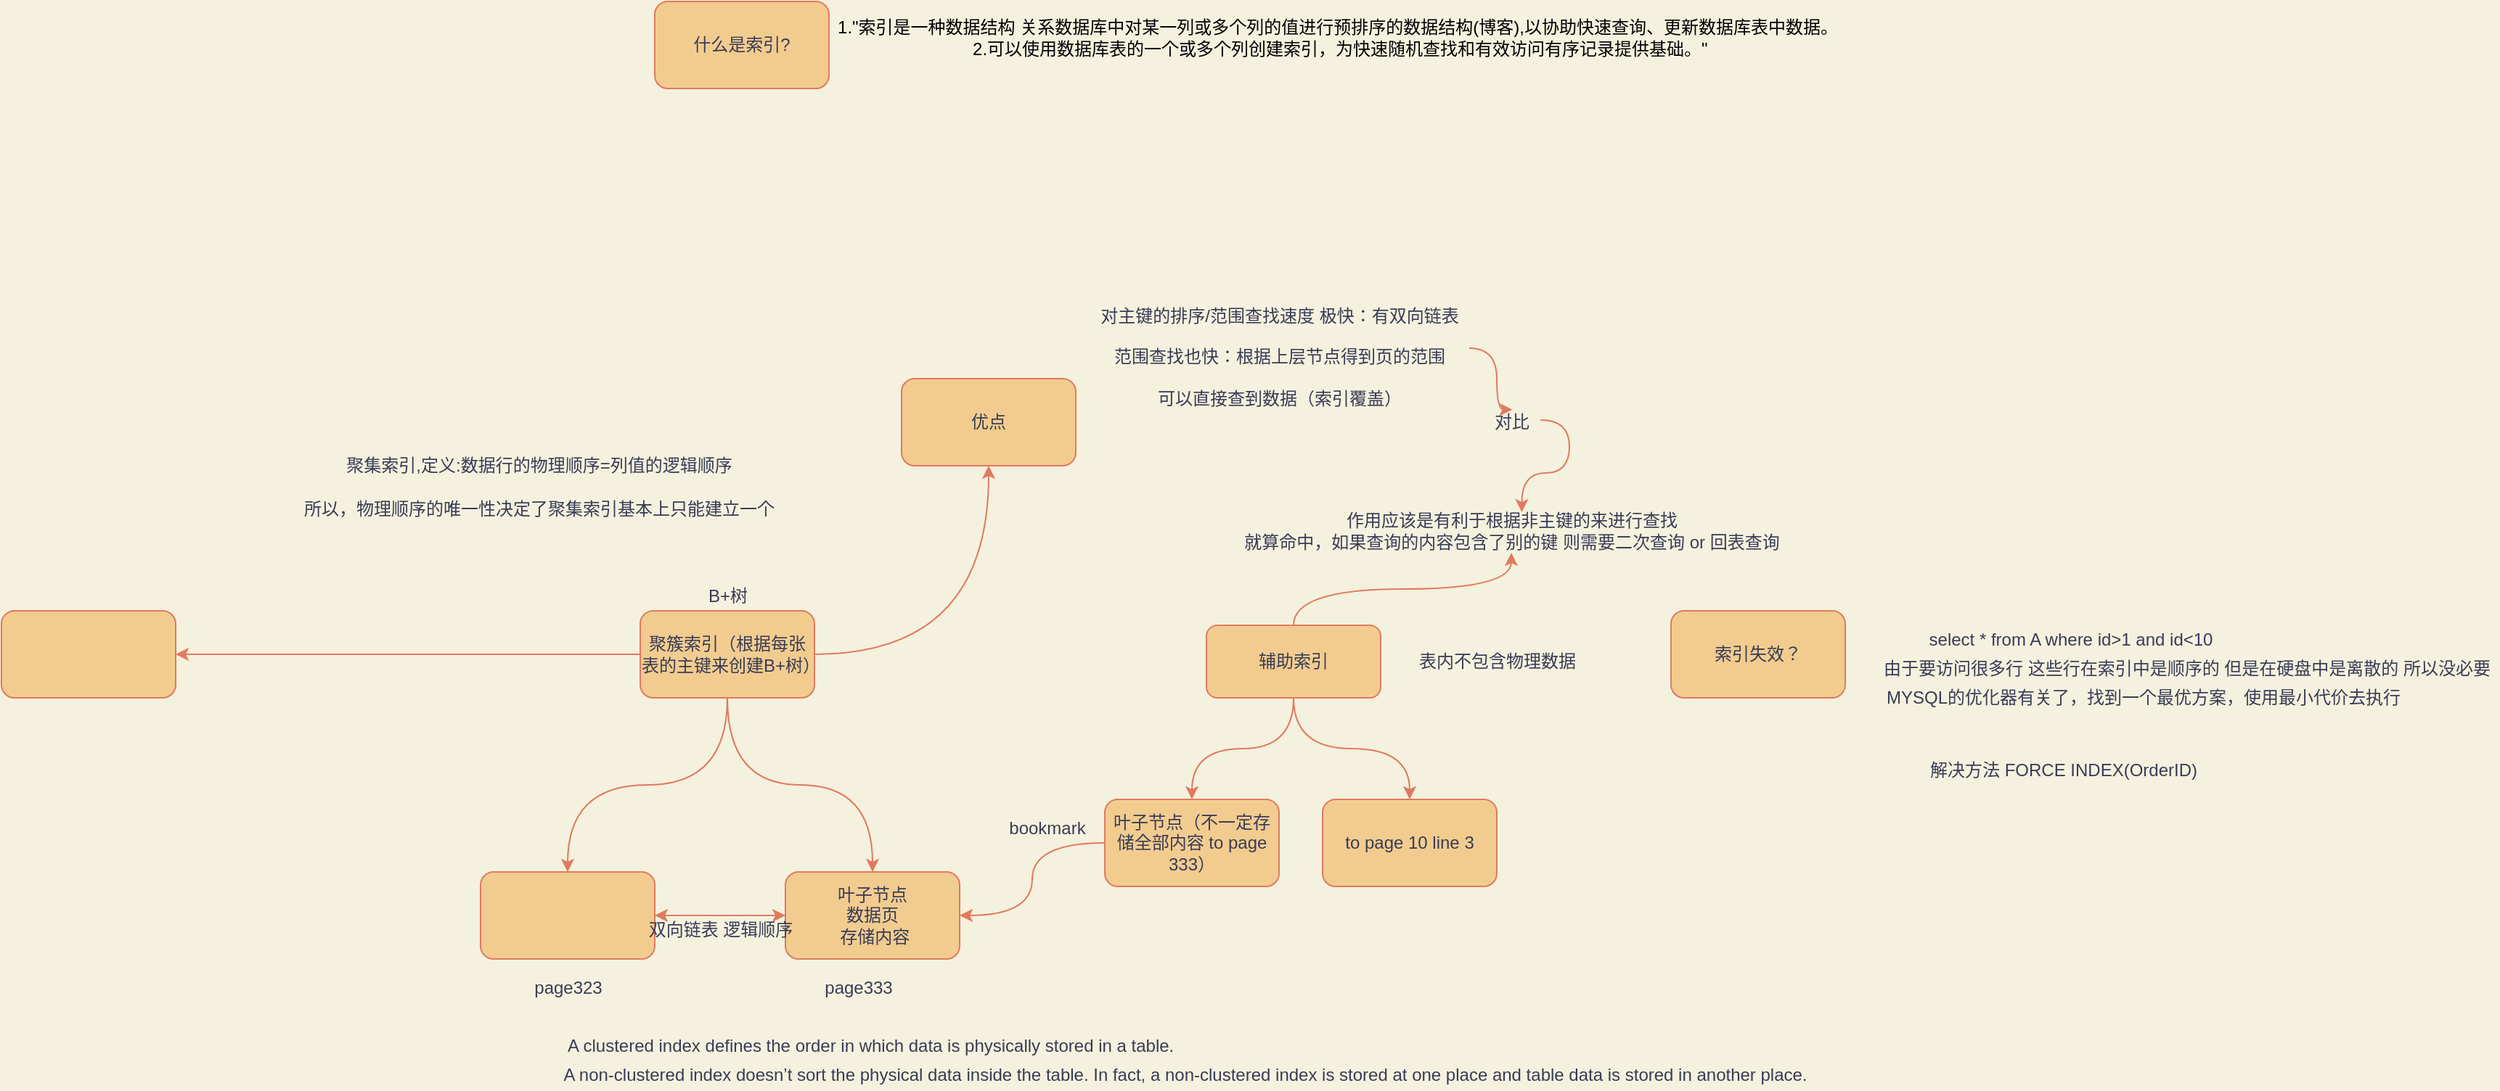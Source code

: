 <mxfile version="13.7.9" type="device" pages="2"><diagram id="JRkVe0I8rKVUmKoNJj9f" name="索引原理"><mxGraphModel dx="1086" dy="806" grid="1" gridSize="10" guides="1" tooltips="1" connect="1" arrows="1" fold="1" page="1" pageScale="1" pageWidth="3300" pageHeight="4681" background="#F4F1DE" math="0" shadow="0"><root><mxCell id="0"/><mxCell id="1" parent="0"/><mxCell id="jzkqRKttKyr5pKPGGSOs-72" style="edgeStyle=orthogonalEdgeStyle;sketch=0;orthogonalLoop=1;jettySize=auto;html=1;strokeColor=#E07A5F;fillColor=#F2CC8F;fontColor=#393C56;labelBackgroundColor=#F4F1DE;curved=1;" parent="1" source="jzkqRKttKyr5pKPGGSOs-74" target="jzkqRKttKyr5pKPGGSOs-75" edge="1"><mxGeometry relative="1" as="geometry"><mxPoint x="1080" y="1400" as="targetPoint"/></mxGeometry></mxCell><mxCell id="jzkqRKttKyr5pKPGGSOs-73" value="" style="edgeStyle=orthogonalEdgeStyle;sketch=0;orthogonalLoop=1;jettySize=auto;html=1;strokeColor=#E07A5F;fillColor=#F2CC8F;fontColor=#393C56;labelBackgroundColor=#F4F1DE;curved=1;" parent="1" source="jzkqRKttKyr5pKPGGSOs-74" target="jzkqRKttKyr5pKPGGSOs-76" edge="1"><mxGeometry relative="1" as="geometry"/></mxCell><mxCell id="8t7VxWJ4QBltc_ICO2pC-2" value="" style="edgeStyle=orthogonalEdgeStyle;sketch=0;orthogonalLoop=1;jettySize=auto;html=1;strokeColor=#E07A5F;fillColor=#F2CC8F;fontColor=#393C56;labelBackgroundColor=#F4F1DE;curved=1;" parent="1" source="jzkqRKttKyr5pKPGGSOs-74" target="8t7VxWJ4QBltc_ICO2pC-1" edge="1"><mxGeometry relative="1" as="geometry"/></mxCell><mxCell id="3ecQlRfSCBgN-iPT4ZTF-2" value="" style="edgeStyle=orthogonalEdgeStyle;orthogonalLoop=1;jettySize=auto;html=1;labelBackgroundColor=#F4F1DE;strokeColor=#E07A5F;fontColor=#393C56;curved=1;" parent="1" source="jzkqRKttKyr5pKPGGSOs-74" target="3ecQlRfSCBgN-iPT4ZTF-1" edge="1"><mxGeometry relative="1" as="geometry"/></mxCell><mxCell id="jzkqRKttKyr5pKPGGSOs-74" value="聚簇索引（根据每张表的主键来创建B+树）" style="whiteSpace=wrap;html=1;sketch=0;strokeColor=#E07A5F;fillColor=#F2CC8F;fontColor=#393C56;rounded=1;" parent="1" vertex="1"><mxGeometry x="1170" y="1240" width="120" height="60" as="geometry"/></mxCell><mxCell id="8t7VxWJ4QBltc_ICO2pC-3" style="edgeStyle=orthogonalEdgeStyle;sketch=0;orthogonalLoop=1;jettySize=auto;html=1;strokeColor=#E07A5F;fillColor=#F2CC8F;fontColor=#393C56;labelBackgroundColor=#F4F1DE;curved=1;" parent="1" source="jzkqRKttKyr5pKPGGSOs-75" target="jzkqRKttKyr5pKPGGSOs-76" edge="1"><mxGeometry relative="1" as="geometry"/></mxCell><mxCell id="jzkqRKttKyr5pKPGGSOs-75" value="" style="whiteSpace=wrap;html=1;sketch=0;strokeColor=#E07A5F;fillColor=#F2CC8F;fontColor=#393C56;rounded=1;" parent="1" vertex="1"><mxGeometry x="1060" y="1420" width="120" height="60" as="geometry"/></mxCell><mxCell id="8t7VxWJ4QBltc_ICO2pC-4" style="edgeStyle=orthogonalEdgeStyle;sketch=0;orthogonalLoop=1;jettySize=auto;html=1;strokeColor=#E07A5F;fillColor=#F2CC8F;fontColor=#393C56;labelBackgroundColor=#F4F1DE;curved=1;" parent="1" source="jzkqRKttKyr5pKPGGSOs-76" edge="1"><mxGeometry relative="1" as="geometry"><mxPoint x="1180" y="1450" as="targetPoint"/></mxGeometry></mxCell><mxCell id="jzkqRKttKyr5pKPGGSOs-76" value="叶子节点&lt;br&gt;数据页&lt;br&gt;&amp;nbsp;存储内容" style="whiteSpace=wrap;html=1;sketch=0;strokeColor=#E07A5F;fillColor=#F2CC8F;fontColor=#393C56;rounded=1;" parent="1" vertex="1"><mxGeometry x="1270" y="1420" width="120" height="60" as="geometry"/></mxCell><mxCell id="jzkqRKttKyr5pKPGGSOs-77" value="B+树" style="text;html=1;align=center;verticalAlign=middle;resizable=0;points=[];autosize=1;fontColor=#393C56;rounded=1;" parent="1" vertex="1"><mxGeometry x="1210" y="1220" width="40" height="20" as="geometry"/></mxCell><mxCell id="jzkqRKttKyr5pKPGGSOs-78" value="" style="edgeStyle=orthogonalEdgeStyle;sketch=0;orthogonalLoop=1;jettySize=auto;html=1;strokeColor=#E07A5F;fillColor=#F2CC8F;fontColor=#393C56;labelBackgroundColor=#F4F1DE;curved=1;" parent="1" source="jzkqRKttKyr5pKPGGSOs-80" target="jzkqRKttKyr5pKPGGSOs-82" edge="1"><mxGeometry relative="1" as="geometry"/></mxCell><mxCell id="jzkqRKttKyr5pKPGGSOs-79" value="" style="edgeStyle=orthogonalEdgeStyle;sketch=0;orthogonalLoop=1;jettySize=auto;html=1;strokeColor=#E07A5F;fillColor=#F2CC8F;fontColor=#393C56;labelBackgroundColor=#F4F1DE;curved=1;" parent="1" source="jzkqRKttKyr5pKPGGSOs-80" target="jzkqRKttKyr5pKPGGSOs-83" edge="1"><mxGeometry relative="1" as="geometry"/></mxCell><mxCell id="3ecQlRfSCBgN-iPT4ZTF-13" style="edgeStyle=orthogonalEdgeStyle;curved=1;rounded=1;sketch=0;orthogonalLoop=1;jettySize=auto;html=1;strokeColor=#E07A5F;fillColor=#F2CC8F;fontColor=#393C56;" parent="1" source="jzkqRKttKyr5pKPGGSOs-80" target="jzkqRKttKyr5pKPGGSOs-84" edge="1"><mxGeometry relative="1" as="geometry"/></mxCell><mxCell id="jzkqRKttKyr5pKPGGSOs-80" value="辅助索引" style="whiteSpace=wrap;html=1;sketch=0;strokeColor=#E07A5F;fillColor=#F2CC8F;fontColor=#393C56;rounded=1;" parent="1" vertex="1"><mxGeometry x="1560" y="1250" width="120" height="50" as="geometry"/></mxCell><mxCell id="jzkqRKttKyr5pKPGGSOs-81" style="edgeStyle=orthogonalEdgeStyle;sketch=0;orthogonalLoop=1;jettySize=auto;html=1;entryX=1;entryY=0.5;entryDx=0;entryDy=0;strokeColor=#E07A5F;fillColor=#F2CC8F;fontColor=#393C56;labelBackgroundColor=#F4F1DE;curved=1;" parent="1" source="jzkqRKttKyr5pKPGGSOs-82" target="jzkqRKttKyr5pKPGGSOs-76" edge="1"><mxGeometry relative="1" as="geometry"/></mxCell><mxCell id="jzkqRKttKyr5pKPGGSOs-82" value="叶子节点（不一定存储全部内容 to page 333）" style="whiteSpace=wrap;html=1;sketch=0;strokeColor=#E07A5F;fillColor=#F2CC8F;fontColor=#393C56;rounded=1;" parent="1" vertex="1"><mxGeometry x="1490" y="1370" width="120" height="60" as="geometry"/></mxCell><mxCell id="jzkqRKttKyr5pKPGGSOs-83" value="to page 10 line 3" style="whiteSpace=wrap;html=1;sketch=0;strokeColor=#E07A5F;fillColor=#F2CC8F;fontColor=#393C56;rounded=1;" parent="1" vertex="1"><mxGeometry x="1640" y="1370" width="120" height="60" as="geometry"/></mxCell><mxCell id="jzkqRKttKyr5pKPGGSOs-84" value="作用应该是有利于根据非主键的来进行查找&lt;br&gt;就算命中，如果查询的内容包含了别的键 则需要二次查询 or 回表查询" style="text;html=1;align=center;verticalAlign=middle;resizable=0;points=[];autosize=1;fontColor=#393C56;rounded=1;" parent="1" vertex="1"><mxGeometry x="1580" y="1170" width="380" height="30" as="geometry"/></mxCell><mxCell id="8t7VxWJ4QBltc_ICO2pC-1" value="优点" style="whiteSpace=wrap;html=1;fontColor=#393C56;strokeColor=#E07A5F;fillColor=#F2CC8F;sketch=0;rounded=1;" parent="1" vertex="1"><mxGeometry x="1350" y="1080" width="120" height="60" as="geometry"/></mxCell><mxCell id="8t7VxWJ4QBltc_ICO2pC-5" value="双向链表 逻辑顺序" style="text;html=1;align=center;verticalAlign=middle;resizable=0;points=[];autosize=1;fontColor=#393C56;rounded=1;" parent="1" vertex="1"><mxGeometry x="1170" y="1450" width="110" height="20" as="geometry"/></mxCell><mxCell id="3ecQlRfSCBgN-iPT4ZTF-15" style="edgeStyle=orthogonalEdgeStyle;curved=1;rounded=1;sketch=0;orthogonalLoop=1;jettySize=auto;html=1;entryX=0.519;entryY=0.067;entryDx=0;entryDy=0;entryPerimeter=0;strokeColor=#E07A5F;fillColor=#F2CC8F;fontColor=#393C56;exitX=1.004;exitY=0.425;exitDx=0;exitDy=0;exitPerimeter=0;" parent="1" source="3ecQlRfSCBgN-iPT4ZTF-16" target="jzkqRKttKyr5pKPGGSOs-84" edge="1"><mxGeometry relative="1" as="geometry"/></mxCell><mxCell id="8t7VxWJ4QBltc_ICO2pC-6" value="对主键的排序/范围查找速度 极快：有双向链表&lt;br&gt;&lt;br&gt;范围查找也快：根据上层节点得到页的范围&lt;br&gt;&lt;br&gt;可以直接查到数据（索引覆盖）" style="text;html=1;align=center;verticalAlign=middle;resizable=0;points=[];autosize=1;fontColor=#393C56;rounded=1;" parent="1" vertex="1"><mxGeometry x="1480" y="1025" width="260" height="80" as="geometry"/></mxCell><mxCell id="8t7VxWJ4QBltc_ICO2pC-7" value="bookmark" style="text;html=1;align=center;verticalAlign=middle;resizable=0;points=[];autosize=1;fontColor=#393C56;rounded=1;" parent="1" vertex="1"><mxGeometry x="1415" y="1380" width="70" height="20" as="geometry"/></mxCell><mxCell id="8t7VxWJ4QBltc_ICO2pC-8" value="索引失效？" style="whiteSpace=wrap;html=1;sketch=0;strokeColor=#E07A5F;fillColor=#F2CC8F;fontColor=#393C56;rounded=1;" parent="1" vertex="1"><mxGeometry x="1880" y="1240" width="120" height="60" as="geometry"/></mxCell><mxCell id="8t7VxWJ4QBltc_ICO2pC-9" value="select * from A where id&amp;gt;1 and id&amp;lt;10" style="text;html=1;align=center;verticalAlign=middle;resizable=0;points=[];autosize=1;fontColor=#393C56;rounded=1;" parent="1" vertex="1"><mxGeometry x="2050" y="1250" width="210" height="20" as="geometry"/></mxCell><mxCell id="8t7VxWJ4QBltc_ICO2pC-10" value="由于要访问很多行 这些行在索引中是顺序的 但是在硬盘中是离散的 所以没必要" style="text;html=1;align=center;verticalAlign=middle;resizable=0;points=[];autosize=1;fontColor=#393C56;rounded=1;" parent="1" vertex="1"><mxGeometry x="2020" y="1270" width="430" height="20" as="geometry"/></mxCell><mxCell id="8t7VxWJ4QBltc_ICO2pC-11" value="解决方法 FORCE INDEX(OrderID)" style="text;html=1;align=center;verticalAlign=middle;resizable=0;points=[];autosize=1;fontColor=#393C56;rounded=1;" parent="1" vertex="1"><mxGeometry x="2050" y="1340" width="200" height="20" as="geometry"/></mxCell><mxCell id="8t7VxWJ4QBltc_ICO2pC-12" value="MYSQL的优化器有关了，找到一个最优方案，使用最小代价去执行" style="text;html=1;align=center;verticalAlign=middle;resizable=0;points=[];autosize=1;fontColor=#393C56;rounded=1;" parent="1" vertex="1"><mxGeometry x="2020" y="1290" width="370" height="20" as="geometry"/></mxCell><mxCell id="3ecQlRfSCBgN-iPT4ZTF-1" value="" style="whiteSpace=wrap;html=1;fontColor=#393C56;strokeColor=#E07A5F;fillColor=#F2CC8F;sketch=0;rounded=1;" parent="1" vertex="1"><mxGeometry x="730" y="1240" width="120" height="60" as="geometry"/></mxCell><mxCell id="3ecQlRfSCBgN-iPT4ZTF-3" value="聚集索引,定义:数据行的物理顺序=列值的逻辑顺序" style="text;html=1;align=center;verticalAlign=middle;resizable=0;points=[];autosize=1;fontColor=#393C56;rounded=1;" parent="1" vertex="1"><mxGeometry x="960" y="1130" width="280" height="20" as="geometry"/></mxCell><mxCell id="3ecQlRfSCBgN-iPT4ZTF-4" value="所以，物理顺序的唯一性决定了聚集索引基本上只能建立一个" style="text;html=1;align=center;verticalAlign=middle;resizable=0;points=[];autosize=1;fontColor=#393C56;rounded=1;" parent="1" vertex="1"><mxGeometry x="930" y="1160" width="340" height="20" as="geometry"/></mxCell><mxCell id="3ecQlRfSCBgN-iPT4ZTF-5" value="page333" style="text;html=1;align=center;verticalAlign=middle;resizable=0;points=[];autosize=1;fontColor=#393C56;rounded=1;" parent="1" vertex="1"><mxGeometry x="1290" y="1490" width="60" height="20" as="geometry"/></mxCell><mxCell id="3ecQlRfSCBgN-iPT4ZTF-6" value="page323" style="text;html=1;align=center;verticalAlign=middle;resizable=0;points=[];autosize=1;fontColor=#393C56;rounded=1;" parent="1" vertex="1"><mxGeometry x="1090" y="1490" width="60" height="20" as="geometry"/></mxCell><mxCell id="3ecQlRfSCBgN-iPT4ZTF-16" value="对比" style="text;html=1;align=center;verticalAlign=middle;resizable=0;points=[];autosize=1;fontColor=#393C56;" parent="1" vertex="1"><mxGeometry x="1750" y="1100" width="40" height="20" as="geometry"/></mxCell><mxCell id="3ecQlRfSCBgN-iPT4ZTF-17" style="edgeStyle=orthogonalEdgeStyle;curved=1;rounded=1;sketch=0;orthogonalLoop=1;jettySize=auto;html=1;entryX=0.519;entryY=0.067;entryDx=0;entryDy=0;entryPerimeter=0;strokeColor=#E07A5F;fillColor=#F2CC8F;fontColor=#393C56;exitX=1.004;exitY=0.425;exitDx=0;exitDy=0;exitPerimeter=0;" parent="1" source="8t7VxWJ4QBltc_ICO2pC-6" target="3ecQlRfSCBgN-iPT4ZTF-16" edge="1"><mxGeometry relative="1" as="geometry"><mxPoint x="1741.04" y="1059" as="sourcePoint"/><mxPoint x="1780.89" y="1162.01" as="targetPoint"/></mxGeometry></mxCell><mxCell id="3ecQlRfSCBgN-iPT4ZTF-18" value="A non-clustered index doesn’t sort the physical data inside the table. In fact, a non-clustered index is stored at one place and table data is stored in another place." style="text;html=1;align=center;verticalAlign=middle;resizable=0;points=[];autosize=1;fontColor=#393C56;" parent="1" vertex="1"><mxGeometry x="1110" y="1550" width="870" height="20" as="geometry"/></mxCell><mxCell id="3ecQlRfSCBgN-iPT4ZTF-19" value="A clustered index defines the order in which data is physically stored in a table.&amp;nbsp;" style="text;html=1;align=center;verticalAlign=middle;resizable=0;points=[];autosize=1;fontColor=#393C56;" parent="1" vertex="1"><mxGeometry x="1110" y="1530" width="440" height="20" as="geometry"/></mxCell><mxCell id="3ecQlRfSCBgN-iPT4ZTF-20" value="表内不包含物理数据" style="text;html=1;align=center;verticalAlign=middle;resizable=0;points=[];autosize=1;fontColor=#393C56;" parent="1" vertex="1"><mxGeometry x="1700" y="1265" width="120" height="20" as="geometry"/></mxCell><mxCell id="QU08-5SVGeAEl_fk_iMD-1" value="什么是索引?" style="whiteSpace=wrap;html=1;fontColor=#393C56;strokeColor=#E07A5F;fillColor=#F2CC8F;sketch=0;rounded=1;" vertex="1" parent="1"><mxGeometry x="1180" y="820" width="120" height="60" as="geometry"/></mxCell><mxCell id="QU08-5SVGeAEl_fk_iMD-2" value="1.&quot;索引是一种数据结构 关系数据库中对某一列或多个列的值进行预排序的数据结构(博客),以协助快速查询、更新数据库表中数据。&lt;br&gt;&amp;nbsp;2.可以使用数据库表的一个或多个列创建索引，为快速随机查找和有效访问有序记录提供基础。&quot;" style="text;html=1;align=center;verticalAlign=middle;resizable=0;points=[];autosize=1;" vertex="1" parent="1"><mxGeometry x="1300" y="830" width="700" height="30" as="geometry"/></mxCell></root></mxGraphModel></diagram><diagram id="nBgO8DfxHfyH_0hB4uX1" name="建立索引技巧"><mxGraphModel dx="1422" dy="822" grid="1" gridSize="10" guides="1" tooltips="1" connect="1" arrows="1" fold="1" page="1" pageScale="1" pageWidth="3300" pageHeight="4681" math="0" shadow="0"><root><mxCell id="0VsVYVE2DYTTRzxDu_UH-0"/><mxCell id="0VsVYVE2DYTTRzxDu_UH-1" parent="0VsVYVE2DYTTRzxDu_UH-0"/></root></mxGraphModel></diagram></mxfile>